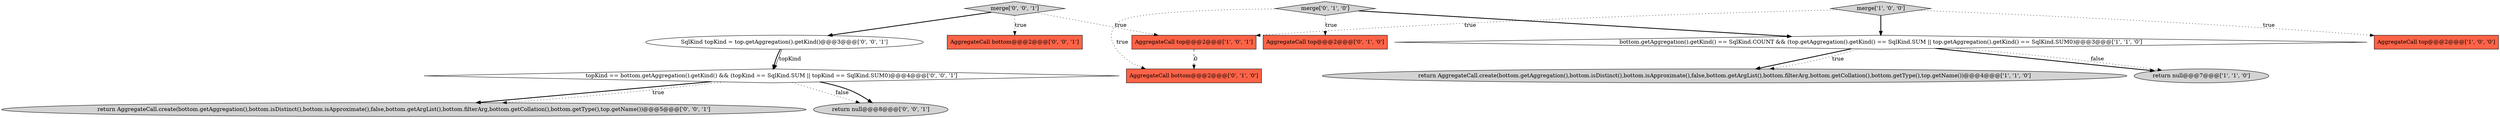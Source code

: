 digraph {
10 [style = filled, label = "topKind == bottom.getAggregation().getKind() && (topKind == SqlKind.SUM || topKind == SqlKind.SUM0)@@@4@@@['0', '0', '1']", fillcolor = white, shape = diamond image = "AAA0AAABBB3BBB"];
3 [style = filled, label = "AggregateCall top@@@2@@@['1', '0', '1']", fillcolor = tomato, shape = box image = "AAA0AAABBB1BBB"];
11 [style = filled, label = "SqlKind topKind = top.getAggregation().getKind()@@@3@@@['0', '0', '1']", fillcolor = white, shape = ellipse image = "AAA0AAABBB3BBB"];
8 [style = filled, label = "AggregateCall bottom@@@2@@@['0', '1', '0']", fillcolor = tomato, shape = box image = "AAA1AAABBB2BBB"];
1 [style = filled, label = "bottom.getAggregation().getKind() == SqlKind.COUNT && (top.getAggregation().getKind() == SqlKind.SUM || top.getAggregation().getKind() == SqlKind.SUM0)@@@3@@@['1', '1', '0']", fillcolor = white, shape = diamond image = "AAA0AAABBB1BBB"];
9 [style = filled, label = "return AggregateCall.create(bottom.getAggregation(),bottom.isDistinct(),bottom.isApproximate(),false,bottom.getArgList(),bottom.filterArg,bottom.getCollation(),bottom.getType(),top.getName())@@@5@@@['0', '0', '1']", fillcolor = lightgray, shape = ellipse image = "AAA0AAABBB3BBB"];
14 [style = filled, label = "merge['0', '0', '1']", fillcolor = lightgray, shape = diamond image = "AAA0AAABBB3BBB"];
4 [style = filled, label = "return AggregateCall.create(bottom.getAggregation(),bottom.isDistinct(),bottom.isApproximate(),false,bottom.getArgList(),bottom.filterArg,bottom.getCollation(),bottom.getType(),top.getName())@@@4@@@['1', '1', '0']", fillcolor = lightgray, shape = ellipse image = "AAA0AAABBB1BBB"];
5 [style = filled, label = "return null@@@7@@@['1', '1', '0']", fillcolor = lightgray, shape = ellipse image = "AAA0AAABBB1BBB"];
0 [style = filled, label = "merge['1', '0', '0']", fillcolor = lightgray, shape = diamond image = "AAA0AAABBB1BBB"];
12 [style = filled, label = "return null@@@8@@@['0', '0', '1']", fillcolor = lightgray, shape = ellipse image = "AAA0AAABBB3BBB"];
6 [style = filled, label = "merge['0', '1', '0']", fillcolor = lightgray, shape = diamond image = "AAA0AAABBB2BBB"];
13 [style = filled, label = "AggregateCall bottom@@@2@@@['0', '0', '1']", fillcolor = tomato, shape = box image = "AAA0AAABBB3BBB"];
2 [style = filled, label = "AggregateCall top@@@2@@@['1', '0', '0']", fillcolor = tomato, shape = box image = "AAA0AAABBB1BBB"];
7 [style = filled, label = "AggregateCall top@@@2@@@['0', '1', '0']", fillcolor = tomato, shape = box image = "AAA0AAABBB2BBB"];
1->5 [style = bold, label=""];
11->10 [style = solid, label="topKind"];
3->8 [style = dashed, label="0"];
1->5 [style = dotted, label="false"];
10->12 [style = dotted, label="false"];
6->1 [style = bold, label=""];
1->4 [style = bold, label=""];
10->9 [style = bold, label=""];
0->3 [style = dotted, label="true"];
1->4 [style = dotted, label="true"];
0->2 [style = dotted, label="true"];
14->3 [style = dotted, label="true"];
10->9 [style = dotted, label="true"];
6->8 [style = dotted, label="true"];
11->10 [style = bold, label=""];
0->1 [style = bold, label=""];
10->12 [style = bold, label=""];
14->11 [style = bold, label=""];
14->13 [style = dotted, label="true"];
6->7 [style = dotted, label="true"];
}
